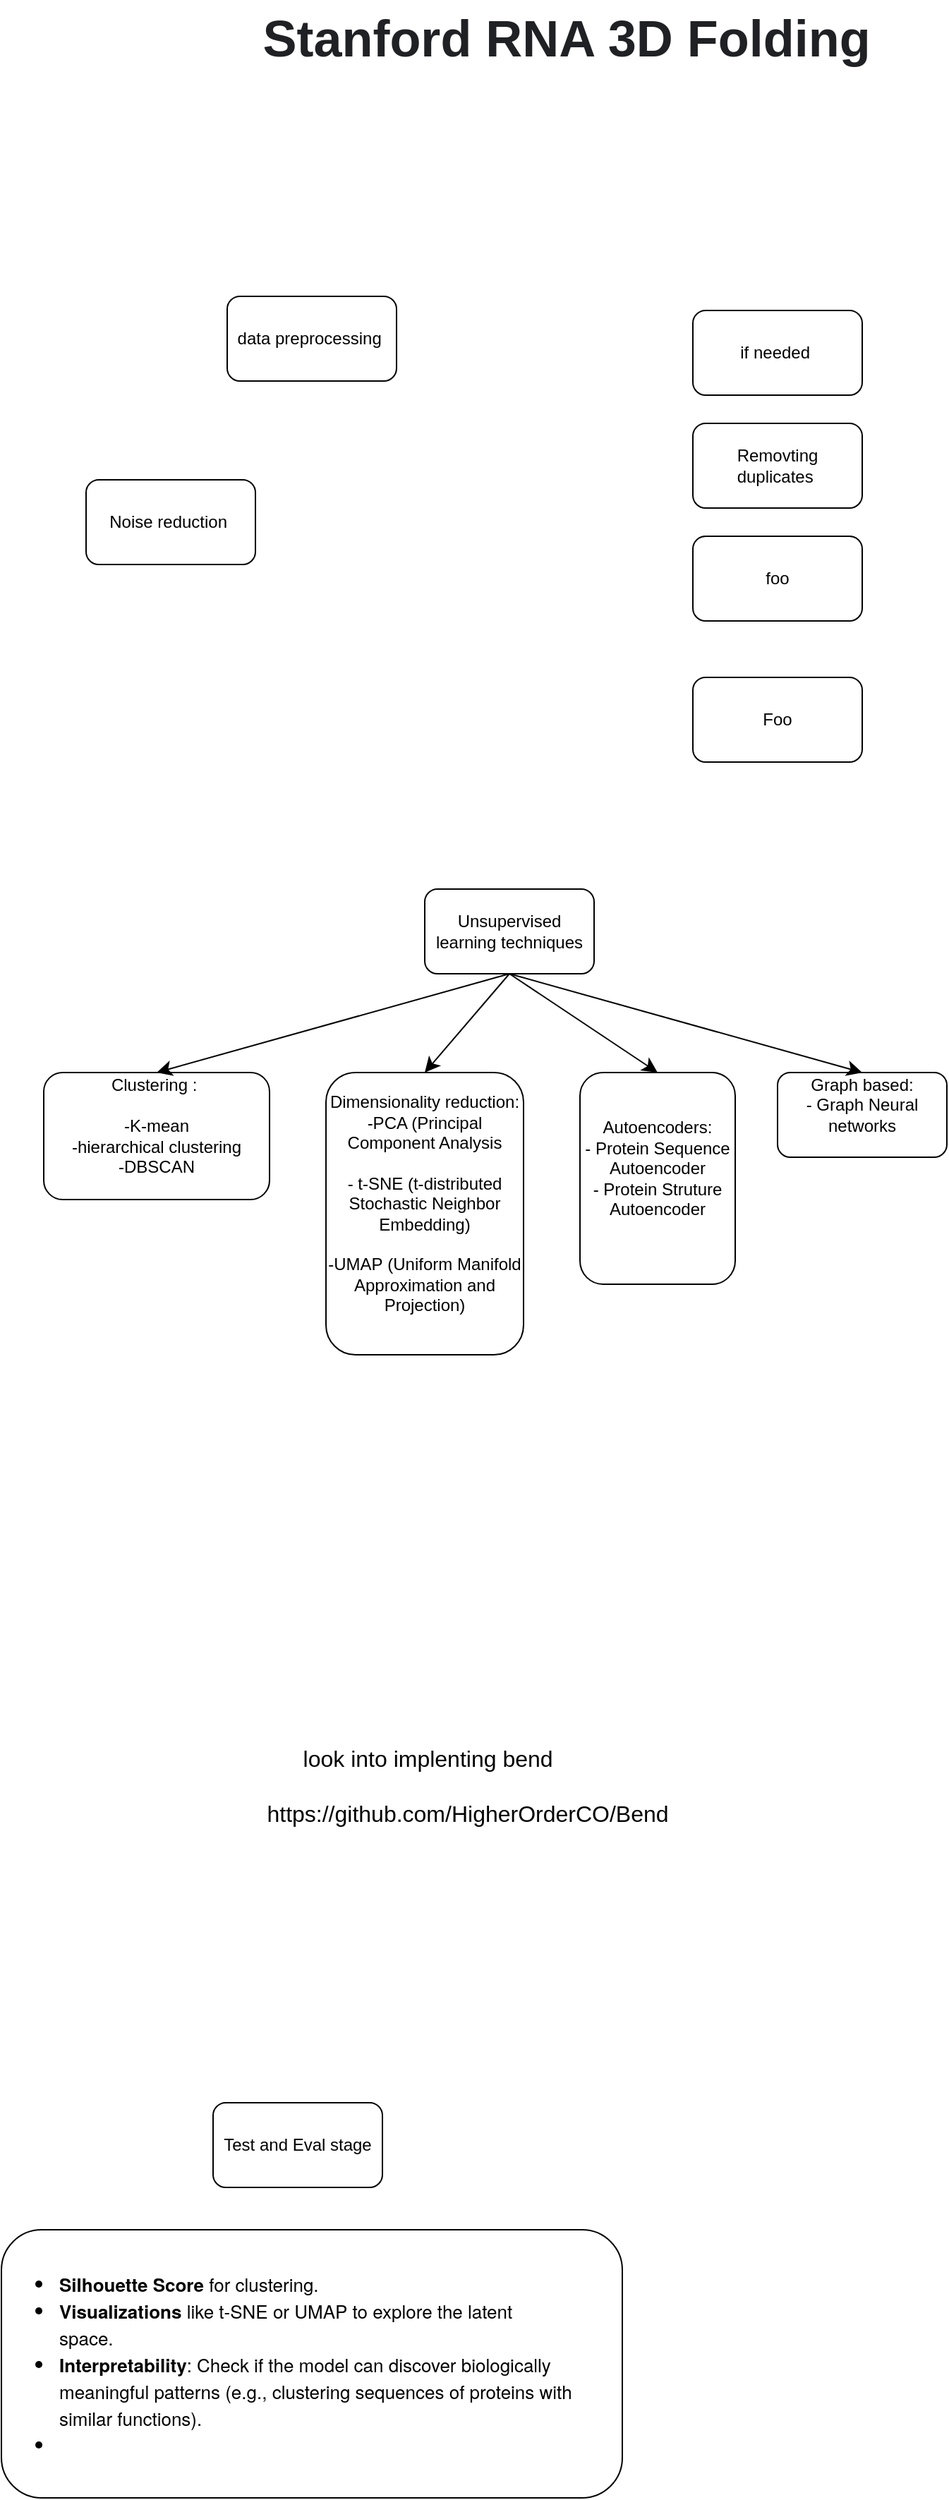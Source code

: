 <mxfile version="26.1.3">
  <diagram name="Page-1" id="lj_LhWZyxu43EcETwQhh">
    <mxGraphModel dx="627" dy="2971" grid="1" gridSize="10" guides="1" tooltips="1" connect="1" arrows="1" fold="1" page="1" pageScale="1" pageWidth="850" pageHeight="1100" math="0" shadow="0">
      <root>
        <mxCell id="0" />
        <mxCell id="1" parent="0" />
        <mxCell id="tdhe3Uob-zaO0o6f_0B7-1" value="Clustering :&amp;nbsp;&lt;div&gt;&lt;br&gt;&lt;/div&gt;&lt;div&gt;-K-mean&lt;div&gt;&lt;div&gt;-hierarchical clustering&lt;/div&gt;&lt;/div&gt;&lt;/div&gt;&lt;div&gt;-DBSCAN&lt;/div&gt;&lt;div&gt;&lt;br&gt;&lt;/div&gt;" style="rounded=1;whiteSpace=wrap;html=1;" parent="1" vertex="1">
          <mxGeometry x="50" y="-470" width="160" height="90" as="geometry" />
        </mxCell>
        <mxCell id="tdhe3Uob-zaO0o6f_0B7-2" value="Unsupervised learning techniques" style="rounded=1;whiteSpace=wrap;html=1;" parent="1" vertex="1">
          <mxGeometry x="320" y="-600" width="120" height="60" as="geometry" />
        </mxCell>
        <mxCell id="tdhe3Uob-zaO0o6f_0B7-3" value="Dimensionality reduction:&lt;div&gt;-PCA (Principal Component Analysis&lt;/div&gt;&lt;div&gt;&lt;br&gt;&lt;/div&gt;&lt;div&gt;- t-SNE (t-&lt;span style=&quot;background-color: transparent; color: light-dark(rgb(0, 0, 0), rgb(255, 255, 255));&quot;&gt;distributed Stochastic Neighbor Embedding)&lt;/span&gt;&lt;/div&gt;&lt;div&gt;&lt;span style=&quot;background-color: transparent; color: light-dark(rgb(0, 0, 0), rgb(255, 255, 255));&quot;&gt;&lt;br&gt;&lt;/span&gt;&lt;/div&gt;&lt;div&gt;&lt;span style=&quot;background-color: transparent; color: light-dark(rgb(0, 0, 0), rgb(255, 255, 255));&quot;&gt;-UMAP&amp;nbsp;&lt;/span&gt;&lt;span style=&quot;background-color: transparent; color: light-dark(rgb(0, 0, 0), rgb(255, 255, 255));&quot;&gt;(Uniform Manifold Approximation and Projection)&lt;/span&gt;&lt;/div&gt;&lt;div&gt;&lt;span style=&quot;background-color: transparent; color: light-dark(rgb(0, 0, 0), rgb(255, 255, 255));&quot;&gt;&lt;br&gt;&lt;/span&gt;&lt;/div&gt;" style="rounded=1;whiteSpace=wrap;html=1;" parent="1" vertex="1">
          <mxGeometry x="250" y="-470" width="140" height="200" as="geometry" />
        </mxCell>
        <mxCell id="tdhe3Uob-zaO0o6f_0B7-4" value="Autoencoders:&lt;div&gt;- Protein Sequence Autoencoder&lt;/div&gt;&lt;div&gt;- Protein Struture Autoencoder&lt;/div&gt;&lt;div&gt;&lt;br&gt;&lt;/div&gt;" style="rounded=1;whiteSpace=wrap;html=1;" parent="1" vertex="1">
          <mxGeometry x="430" y="-470" width="110" height="150" as="geometry" />
        </mxCell>
        <mxCell id="tdhe3Uob-zaO0o6f_0B7-5" value="Graph based:&lt;div&gt;- Graph Neural networks&lt;/div&gt;&lt;div&gt;&lt;br&gt;&lt;/div&gt;" style="rounded=1;whiteSpace=wrap;html=1;" parent="1" vertex="1">
          <mxGeometry x="570" y="-470" width="120" height="60" as="geometry" />
        </mxCell>
        <mxCell id="tdhe3Uob-zaO0o6f_0B7-7" value="" style="endArrow=classic;html=1;rounded=0;fontSize=12;startSize=8;endSize=8;curved=1;exitX=0.5;exitY=1;exitDx=0;exitDy=0;entryX=0.5;entryY=0;entryDx=0;entryDy=0;" parent="1" source="tdhe3Uob-zaO0o6f_0B7-2" target="tdhe3Uob-zaO0o6f_0B7-3" edge="1">
          <mxGeometry width="50" height="50" relative="1" as="geometry">
            <mxPoint x="360" y="-160" as="sourcePoint" />
            <mxPoint x="410" y="-210" as="targetPoint" />
          </mxGeometry>
        </mxCell>
        <mxCell id="tdhe3Uob-zaO0o6f_0B7-8" value="" style="endArrow=classic;html=1;rounded=0;fontSize=12;startSize=8;endSize=8;curved=1;exitX=0.5;exitY=1;exitDx=0;exitDy=0;entryX=0.5;entryY=0;entryDx=0;entryDy=0;" parent="1" source="tdhe3Uob-zaO0o6f_0B7-2" target="tdhe3Uob-zaO0o6f_0B7-4" edge="1">
          <mxGeometry width="50" height="50" relative="1" as="geometry">
            <mxPoint x="360" y="-160" as="sourcePoint" />
            <mxPoint x="410" y="-210" as="targetPoint" />
          </mxGeometry>
        </mxCell>
        <mxCell id="tdhe3Uob-zaO0o6f_0B7-9" value="" style="endArrow=classic;html=1;rounded=0;fontSize=12;startSize=8;endSize=8;curved=1;exitX=0.5;exitY=1;exitDx=0;exitDy=0;entryX=0.5;entryY=0;entryDx=0;entryDy=0;" parent="1" source="tdhe3Uob-zaO0o6f_0B7-2" target="tdhe3Uob-zaO0o6f_0B7-5" edge="1">
          <mxGeometry width="50" height="50" relative="1" as="geometry">
            <mxPoint x="360" y="-160" as="sourcePoint" />
            <mxPoint x="410" y="-210" as="targetPoint" />
          </mxGeometry>
        </mxCell>
        <mxCell id="tdhe3Uob-zaO0o6f_0B7-10" value="" style="endArrow=classic;html=1;rounded=0;fontSize=12;startSize=8;endSize=8;curved=1;entryX=0.5;entryY=0;entryDx=0;entryDy=0;" parent="1" target="tdhe3Uob-zaO0o6f_0B7-1" edge="1">
          <mxGeometry width="50" height="50" relative="1" as="geometry">
            <mxPoint x="380" y="-540" as="sourcePoint" />
            <mxPoint x="410" y="-210" as="targetPoint" />
          </mxGeometry>
        </mxCell>
        <mxCell id="tdhe3Uob-zaO0o6f_0B7-11" value="data preprocessing&amp;nbsp;" style="rounded=1;whiteSpace=wrap;html=1;" parent="1" vertex="1">
          <mxGeometry x="180" y="-1020" width="120" height="60" as="geometry" />
        </mxCell>
        <mxCell id="tdhe3Uob-zaO0o6f_0B7-14" value="Noise reduction&amp;nbsp;" style="rounded=1;whiteSpace=wrap;html=1;" parent="1" vertex="1">
          <mxGeometry x="80" y="-890" width="120" height="60" as="geometry" />
        </mxCell>
        <mxCell id="tdhe3Uob-zaO0o6f_0B7-15" value="if needed&amp;nbsp;" style="rounded=1;whiteSpace=wrap;html=1;" parent="1" vertex="1">
          <mxGeometry x="510" y="-1010" width="120" height="60" as="geometry" />
        </mxCell>
        <mxCell id="tdhe3Uob-zaO0o6f_0B7-16" value="Removting duplicates&amp;nbsp;" style="rounded=1;whiteSpace=wrap;html=1;" parent="1" vertex="1">
          <mxGeometry x="510" y="-930" width="120" height="60" as="geometry" />
        </mxCell>
        <mxCell id="aSF3ZtwVuixvQ8shIfqM-1" value="foo" style="rounded=1;whiteSpace=wrap;html=1;" vertex="1" parent="1">
          <mxGeometry x="510" y="-850" width="120" height="60" as="geometry" />
        </mxCell>
        <mxCell id="aSF3ZtwVuixvQ8shIfqM-2" value="Foo" style="rounded=1;whiteSpace=wrap;html=1;" vertex="1" parent="1">
          <mxGeometry x="510" y="-750" width="120" height="60" as="geometry" />
        </mxCell>
        <mxCell id="aSF3ZtwVuixvQ8shIfqM-3" value="Test and Eval stage" style="rounded=1;whiteSpace=wrap;html=1;" vertex="1" parent="1">
          <mxGeometry x="170" y="260" width="120" height="60" as="geometry" />
        </mxCell>
        <mxCell id="aSF3ZtwVuixvQ8shIfqM-4" value="&lt;ul style=&quot;font-size: medium; text-align: start;&quot; class=&quot;ul1&quot;&gt;&lt;li style=&quot;margin: 0px; font-variant-numeric: normal; font-variant-east-asian: normal; font-variant-alternates: normal; font-size-adjust: none; font-kerning: auto; font-optical-sizing: auto; font-feature-settings: normal; font-variation-settings: normal; font-variant-position: normal; font-variant-emoji: normal; font-stretch: normal; font-size: 13px; line-height: normal; font-family: &amp;quot;Helvetica Neue&amp;quot;;&quot; class=&quot;li1&quot;&gt;&lt;span style=&quot;font-variant-numeric: normal; font-variant-east-asian: normal; font-variant-alternates: normal; font-size-adjust: none; font-kerning: auto; font-optical-sizing: auto; font-feature-settings: normal; font-variation-settings: normal; font-variant-position: normal; font-variant-emoji: normal; font-stretch: normal; font-size: 9px; line-height: normal; font-family: Menlo;&quot; class=&quot;s1&quot;&gt;&lt;/span&gt;&lt;b&gt;Silhouette Score&lt;/b&gt; for clustering.&lt;/li&gt;&lt;li style=&quot;margin: 0px; font-variant-numeric: normal; font-variant-east-asian: normal; font-variant-alternates: normal; font-size-adjust: none; font-kerning: auto; font-optical-sizing: auto; font-feature-settings: normal; font-variation-settings: normal; font-variant-position: normal; font-variant-emoji: normal; font-stretch: normal; font-size: 13px; line-height: normal; font-family: &amp;quot;Helvetica Neue&amp;quot;;&quot; class=&quot;li1&quot;&gt;&lt;span style=&quot;font-variant-numeric: normal; font-variant-east-asian: normal; font-variant-alternates: normal; font-size-adjust: none; font-kerning: auto; font-optical-sizing: auto; font-feature-settings: normal; font-variation-settings: normal; font-variant-position: normal; font-variant-emoji: normal; font-stretch: normal; font-size: 9px; line-height: normal; font-family: Menlo;&quot; class=&quot;s1&quot;&gt;&lt;/span&gt;&lt;b&gt;Visualizations&lt;/b&gt; like t-SNE or UMAP to explore the latent space.&lt;span style=&quot;white-space: pre;&quot; class=&quot;Apple-tab-span&quot;&gt;&#x9;&lt;/span&gt;&lt;span style=&quot;white-space: pre;&quot; class=&quot;Apple-tab-span&quot;&gt;&#x9;&lt;/span&gt;&lt;span style=&quot;white-space: pre;&quot; class=&quot;Apple-tab-span&quot;&gt;&#x9;&lt;/span&gt;&lt;span style=&quot;white-space: pre;&quot; class=&quot;Apple-tab-span&quot;&gt;&#x9;&lt;/span&gt;&lt;/li&gt;&lt;li style=&quot;margin: 0px; font-variant-numeric: normal; font-variant-east-asian: normal; font-variant-alternates: normal; font-size-adjust: none; font-kerning: auto; font-optical-sizing: auto; font-feature-settings: normal; font-variation-settings: normal; font-variant-position: normal; font-variant-emoji: normal; font-stretch: normal; font-size: 13px; line-height: normal; font-family: &amp;quot;Helvetica Neue&amp;quot;;&quot; class=&quot;li1&quot;&gt;&lt;b style=&quot;background-color: transparent; color: light-dark(rgb(0, 0, 0), rgb(255, 255, 255));&quot;&gt;Interpretability&lt;/b&gt;&lt;span style=&quot;background-color: transparent; color: light-dark(rgb(0, 0, 0), rgb(255, 255, 255));&quot;&gt;: Check if the model can discover biologically meaningful patterns (e.g., clustering sequences of proteins with similar functions).&lt;/span&gt;&lt;/li&gt;&lt;li style=&quot;margin: 0px; font-variant-numeric: normal; font-variant-east-asian: normal; font-variant-alternates: normal; font-size-adjust: none; font-kerning: auto; font-optical-sizing: auto; font-feature-settings: normal; font-variation-settings: normal; font-variant-position: normal; font-variant-emoji: normal; font-stretch: normal; font-size: 13px; line-height: normal; font-family: &amp;quot;Helvetica Neue&amp;quot;;&quot; class=&quot;li1&quot;&gt;&lt;span style=&quot;background-color: transparent; color: light-dark(rgb(0, 0, 0), rgb(255, 255, 255));&quot;&gt;&lt;br&gt;&lt;/span&gt;&lt;/li&gt;&lt;/ul&gt;" style="rounded=1;whiteSpace=wrap;html=1;" vertex="1" parent="1">
          <mxGeometry x="20" y="350" width="440" height="190" as="geometry" />
        </mxCell>
        <mxCell id="aSF3ZtwVuixvQ8shIfqM-6" value="&lt;h1 style=&quot;border: 0px; font-family: zeitung, sans-serif; font-size: 36px; font-variant-alternates: inherit; font-variant-numeric: inherit; font-variant-east-asian: inherit; font-variant-position: inherit; font-variant-emoji: inherit; margin: 0px 0px 16px; padding: 0px; vertical-align: baseline; color: rgb(32, 33, 36); line-height: 44px; text-align: start; text-wrap-mode: wrap; background-color: rgb(255, 255, 255);&quot; class=&quot;sc-jwIPbr sc-emnui ojfEn fEBekf&quot;&gt;Stanford RNA 3D Folding&lt;/h1&gt;" style="text;html=1;align=center;verticalAlign=middle;resizable=0;points=[];autosize=1;strokeColor=none;fillColor=none;fontSize=16;" vertex="1" parent="1">
          <mxGeometry x="195" y="-1230" width="450" height="70" as="geometry" />
        </mxCell>
        <mxCell id="aSF3ZtwVuixvQ8shIfqM-8" value="look into implenting bend&amp;nbsp;&lt;div&gt;&lt;br&gt;&lt;/div&gt;" style="text;html=1;align=center;verticalAlign=middle;resizable=0;points=[];autosize=1;strokeColor=none;fillColor=none;fontSize=16;" vertex="1" parent="1">
          <mxGeometry x="224" y="1" width="200" height="50" as="geometry" />
        </mxCell>
        <mxCell id="aSF3ZtwVuixvQ8shIfqM-10" value="https://github.com/HigherOrderCO/Bend" style="text;html=1;align=center;verticalAlign=middle;resizable=0;points=[];autosize=1;strokeColor=none;fillColor=none;fontSize=16;" vertex="1" parent="1">
          <mxGeometry x="195" y="40" width="310" height="30" as="geometry" />
        </mxCell>
      </root>
    </mxGraphModel>
  </diagram>
</mxfile>

